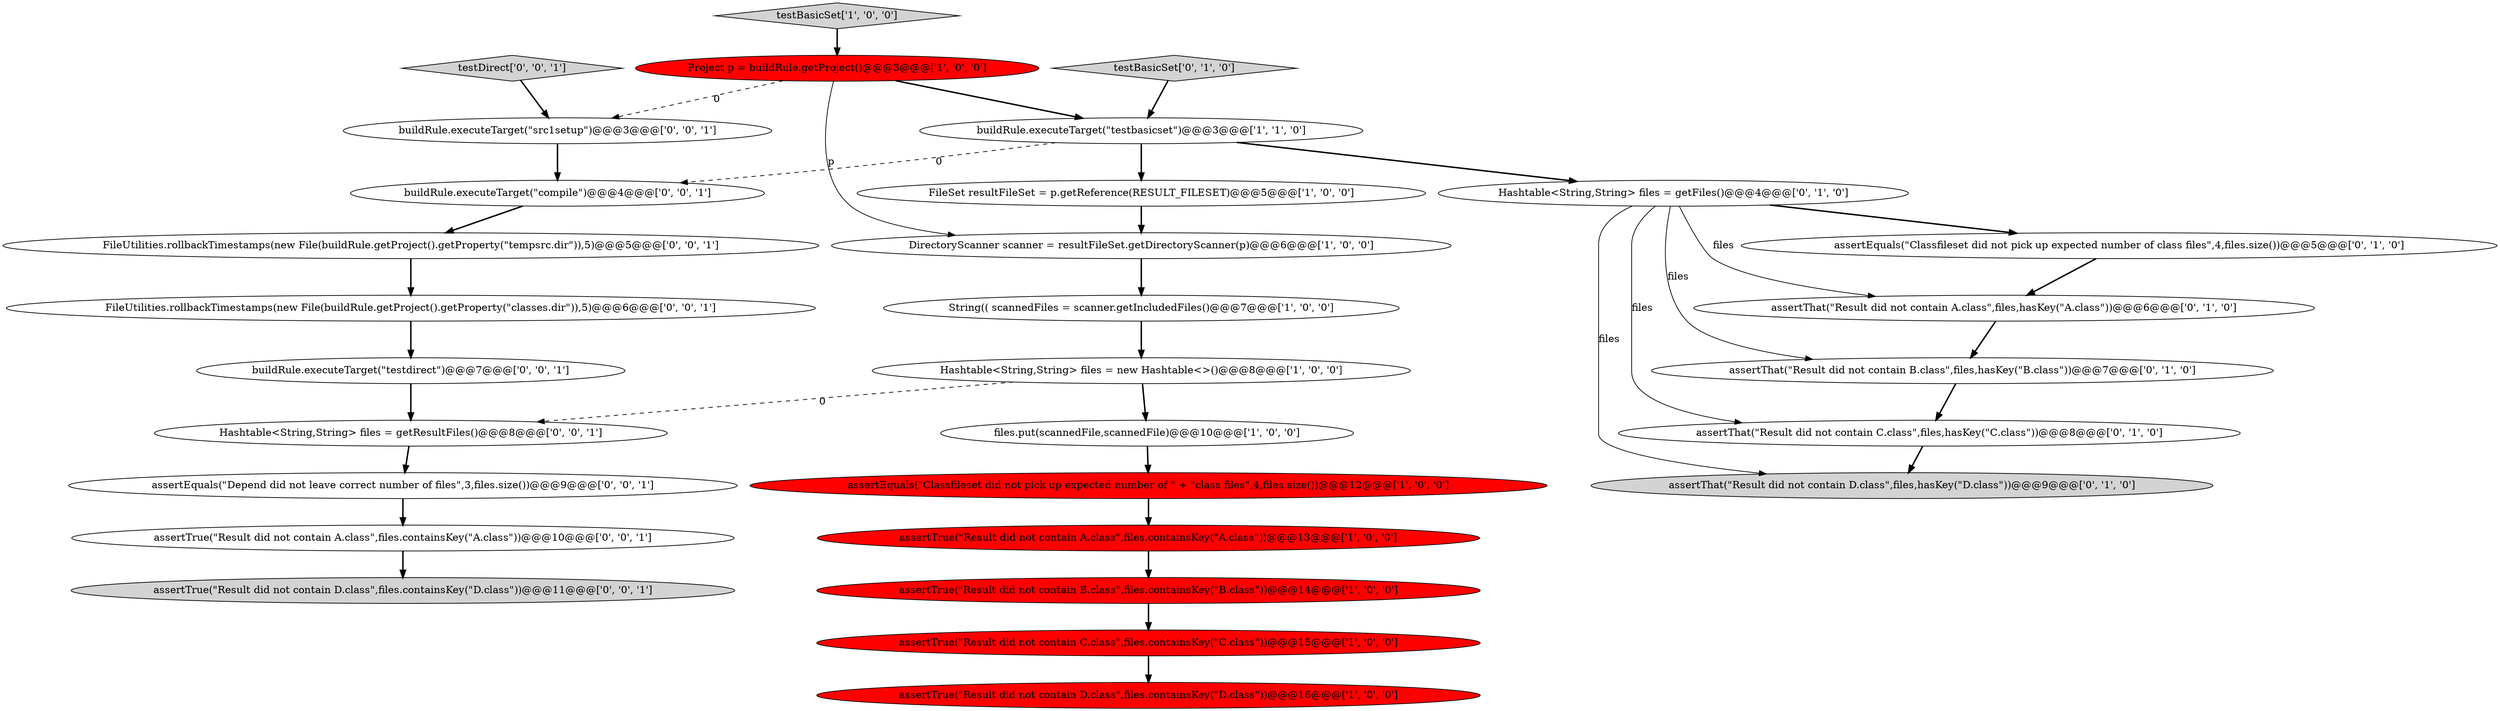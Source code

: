 digraph {
2 [style = filled, label = "assertEquals(\"Classfileset did not pick up expected number of \" + \"class files\",4,files.size())@@@12@@@['1', '0', '0']", fillcolor = red, shape = ellipse image = "AAA1AAABBB1BBB"];
23 [style = filled, label = "assertEquals(\"Depend did not leave correct number of files\",3,files.size())@@@9@@@['0', '0', '1']", fillcolor = white, shape = ellipse image = "AAA0AAABBB3BBB"];
13 [style = filled, label = "testBasicSet['0', '1', '0']", fillcolor = lightgray, shape = diamond image = "AAA0AAABBB2BBB"];
10 [style = filled, label = "assertTrue(\"Result did not contain D.class\",files.containsKey(\"D.class\"))@@@16@@@['1', '0', '0']", fillcolor = red, shape = ellipse image = "AAA1AAABBB1BBB"];
22 [style = filled, label = "buildRule.executeTarget(\"compile\")@@@4@@@['0', '0', '1']", fillcolor = white, shape = ellipse image = "AAA0AAABBB3BBB"];
24 [style = filled, label = "assertTrue(\"Result did not contain A.class\",files.containsKey(\"A.class\"))@@@10@@@['0', '0', '1']", fillcolor = white, shape = ellipse image = "AAA0AAABBB3BBB"];
26 [style = filled, label = "testDirect['0', '0', '1']", fillcolor = lightgray, shape = diamond image = "AAA0AAABBB3BBB"];
28 [style = filled, label = "buildRule.executeTarget(\"src1setup\")@@@3@@@['0', '0', '1']", fillcolor = white, shape = ellipse image = "AAA0AAABBB3BBB"];
20 [style = filled, label = "FileUtilities.rollbackTimestamps(new File(buildRule.getProject().getProperty(\"tempsrc.dir\")),5)@@@5@@@['0', '0', '1']", fillcolor = white, shape = ellipse image = "AAA0AAABBB3BBB"];
8 [style = filled, label = "Hashtable<String,String> files = new Hashtable<>()@@@8@@@['1', '0', '0']", fillcolor = white, shape = ellipse image = "AAA0AAABBB1BBB"];
16 [style = filled, label = "assertThat(\"Result did not contain D.class\",files,hasKey(\"D.class\"))@@@9@@@['0', '1', '0']", fillcolor = lightgray, shape = ellipse image = "AAA0AAABBB2BBB"];
27 [style = filled, label = "Hashtable<String,String> files = getResultFiles()@@@8@@@['0', '0', '1']", fillcolor = white, shape = ellipse image = "AAA0AAABBB3BBB"];
5 [style = filled, label = "FileSet resultFileSet = p.getReference(RESULT_FILESET)@@@5@@@['1', '0', '0']", fillcolor = white, shape = ellipse image = "AAA0AAABBB1BBB"];
19 [style = filled, label = "assertThat(\"Result did not contain A.class\",files,hasKey(\"A.class\"))@@@6@@@['0', '1', '0']", fillcolor = white, shape = ellipse image = "AAA0AAABBB2BBB"];
9 [style = filled, label = "files.put(scannedFile,scannedFile)@@@10@@@['1', '0', '0']", fillcolor = white, shape = ellipse image = "AAA0AAABBB1BBB"];
25 [style = filled, label = "assertTrue(\"Result did not contain D.class\",files.containsKey(\"D.class\"))@@@11@@@['0', '0', '1']", fillcolor = lightgray, shape = ellipse image = "AAA0AAABBB3BBB"];
18 [style = filled, label = "assertThat(\"Result did not contain B.class\",files,hasKey(\"B.class\"))@@@7@@@['0', '1', '0']", fillcolor = white, shape = ellipse image = "AAA0AAABBB2BBB"];
1 [style = filled, label = "testBasicSet['1', '0', '0']", fillcolor = lightgray, shape = diamond image = "AAA0AAABBB1BBB"];
3 [style = filled, label = "assertTrue(\"Result did not contain A.class\",files.containsKey(\"A.class\"))@@@13@@@['1', '0', '0']", fillcolor = red, shape = ellipse image = "AAA1AAABBB1BBB"];
29 [style = filled, label = "buildRule.executeTarget(\"testdirect\")@@@7@@@['0', '0', '1']", fillcolor = white, shape = ellipse image = "AAA0AAABBB3BBB"];
7 [style = filled, label = "DirectoryScanner scanner = resultFileSet.getDirectoryScanner(p)@@@6@@@['1', '0', '0']", fillcolor = white, shape = ellipse image = "AAA0AAABBB1BBB"];
0 [style = filled, label = "assertTrue(\"Result did not contain C.class\",files.containsKey(\"C.class\"))@@@15@@@['1', '0', '0']", fillcolor = red, shape = ellipse image = "AAA1AAABBB1BBB"];
12 [style = filled, label = "assertTrue(\"Result did not contain B.class\",files.containsKey(\"B.class\"))@@@14@@@['1', '0', '0']", fillcolor = red, shape = ellipse image = "AAA1AAABBB1BBB"];
17 [style = filled, label = "assertEquals(\"Classfileset did not pick up expected number of class files\",4,files.size())@@@5@@@['0', '1', '0']", fillcolor = white, shape = ellipse image = "AAA0AAABBB2BBB"];
15 [style = filled, label = "assertThat(\"Result did not contain C.class\",files,hasKey(\"C.class\"))@@@8@@@['0', '1', '0']", fillcolor = white, shape = ellipse image = "AAA0AAABBB2BBB"];
4 [style = filled, label = "buildRule.executeTarget(\"testbasicset\")@@@3@@@['1', '1', '0']", fillcolor = white, shape = ellipse image = "AAA0AAABBB1BBB"];
6 [style = filled, label = "String(( scannedFiles = scanner.getIncludedFiles()@@@7@@@['1', '0', '0']", fillcolor = white, shape = ellipse image = "AAA0AAABBB1BBB"];
21 [style = filled, label = "FileUtilities.rollbackTimestamps(new File(buildRule.getProject().getProperty(\"classes.dir\")),5)@@@6@@@['0', '0', '1']", fillcolor = white, shape = ellipse image = "AAA0AAABBB3BBB"];
14 [style = filled, label = "Hashtable<String,String> files = getFiles()@@@4@@@['0', '1', '0']", fillcolor = white, shape = ellipse image = "AAA0AAABBB2BBB"];
11 [style = filled, label = "Project p = buildRule.getProject()@@@3@@@['1', '0', '0']", fillcolor = red, shape = ellipse image = "AAA1AAABBB1BBB"];
4->14 [style = bold, label=""];
19->18 [style = bold, label=""];
9->2 [style = bold, label=""];
2->3 [style = bold, label=""];
11->4 [style = bold, label=""];
18->15 [style = bold, label=""];
14->17 [style = bold, label=""];
4->22 [style = dashed, label="0"];
3->12 [style = bold, label=""];
15->16 [style = bold, label=""];
12->0 [style = bold, label=""];
17->19 [style = bold, label=""];
14->16 [style = solid, label="files"];
1->11 [style = bold, label=""];
20->21 [style = bold, label=""];
11->28 [style = dashed, label="0"];
29->27 [style = bold, label=""];
0->10 [style = bold, label=""];
23->24 [style = bold, label=""];
21->29 [style = bold, label=""];
22->20 [style = bold, label=""];
24->25 [style = bold, label=""];
7->6 [style = bold, label=""];
6->8 [style = bold, label=""];
14->18 [style = solid, label="files"];
8->9 [style = bold, label=""];
5->7 [style = bold, label=""];
14->15 [style = solid, label="files"];
8->27 [style = dashed, label="0"];
27->23 [style = bold, label=""];
26->28 [style = bold, label=""];
11->7 [style = solid, label="p"];
4->5 [style = bold, label=""];
28->22 [style = bold, label=""];
14->19 [style = solid, label="files"];
13->4 [style = bold, label=""];
}
